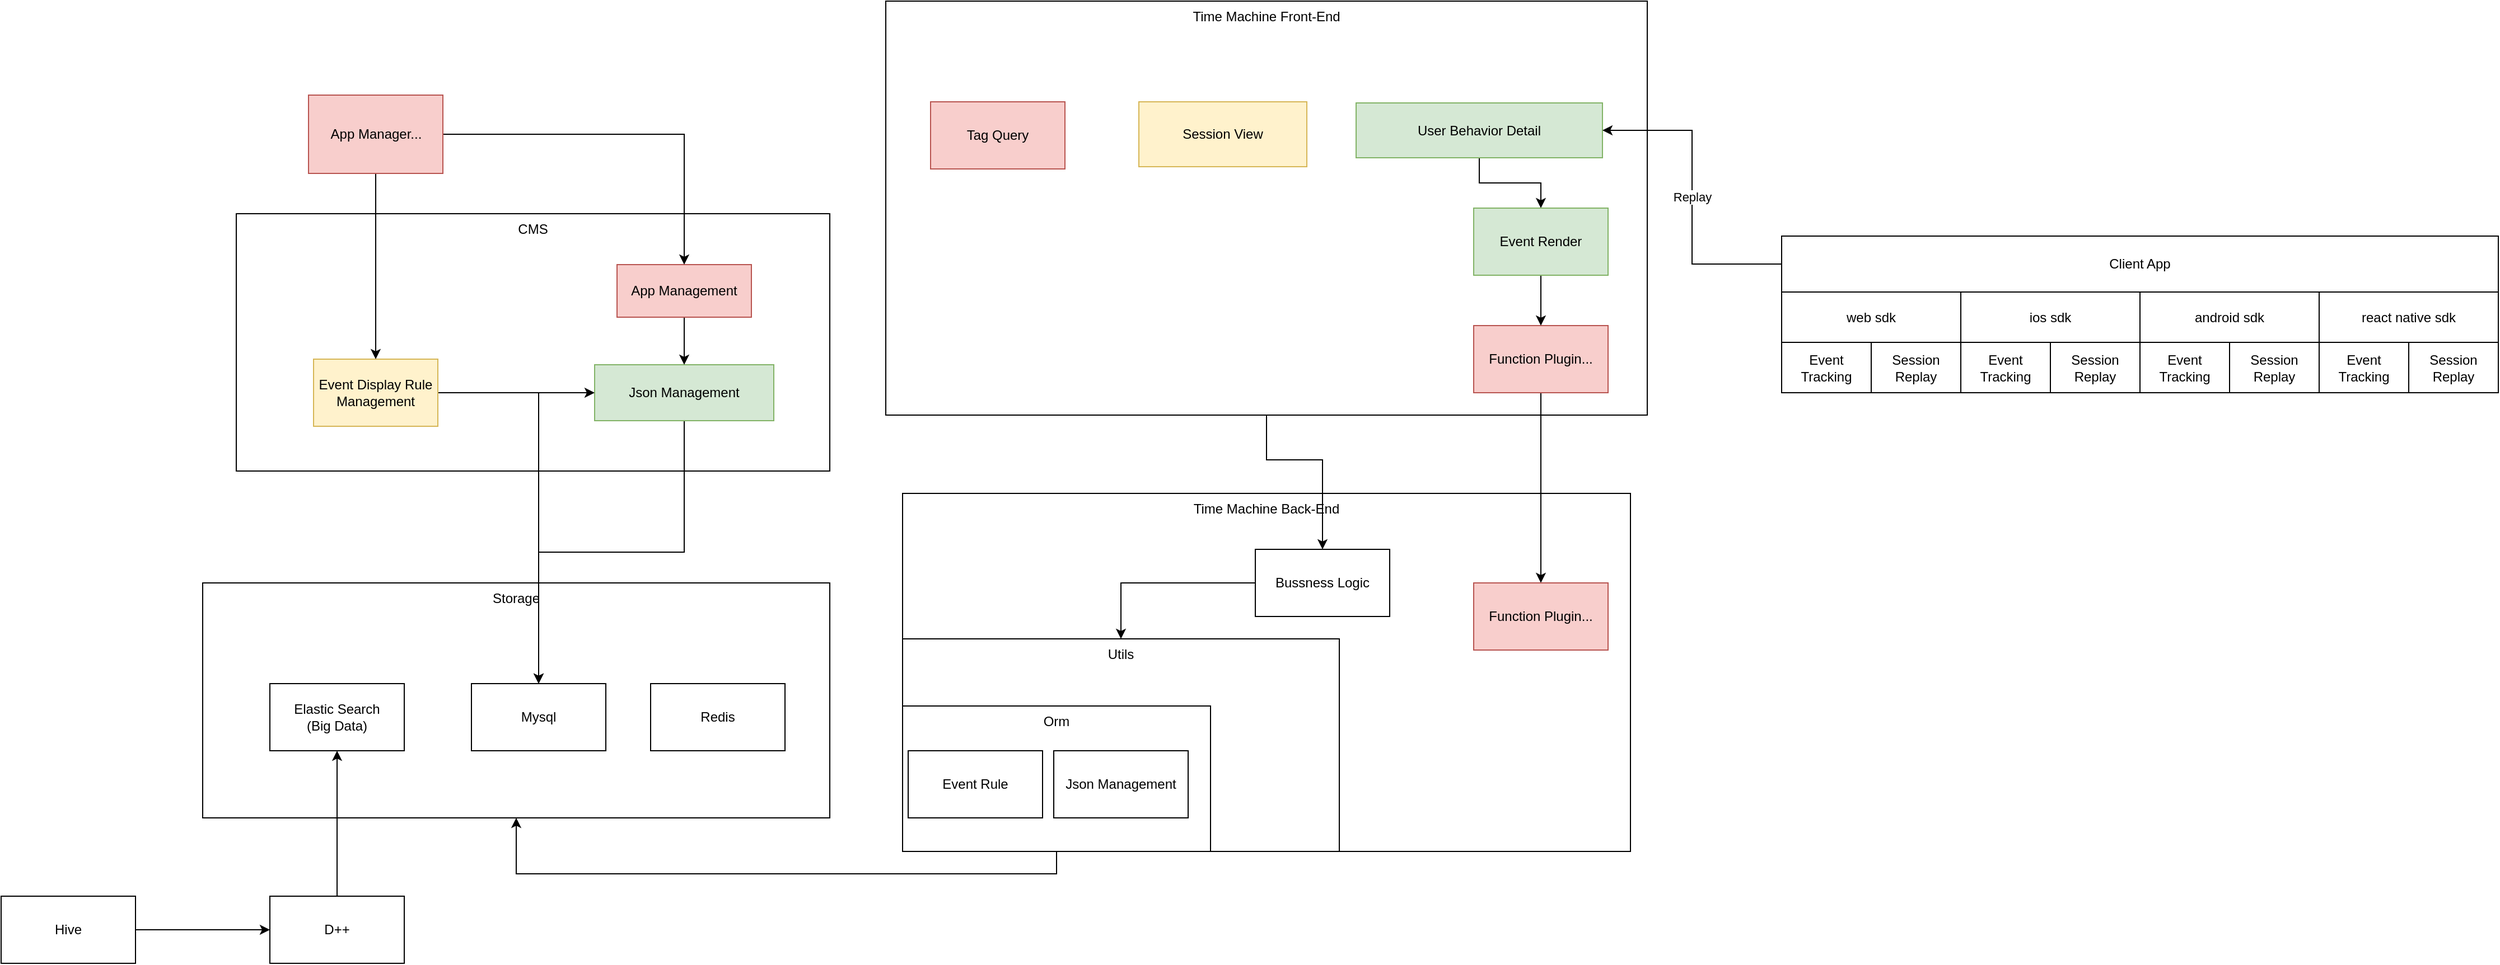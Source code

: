 <mxfile pages="1" version="11.2.4" type="github"><diagram id="bP3P4FXb_5J4TrEZQYwH" name="Page-1"><mxGraphModel dx="2436" dy="1645" grid="1" gridSize="10" guides="1" tooltips="1" connect="1" arrows="1" fold="1" page="1" pageScale="1" pageWidth="827" pageHeight="1169" math="0" shadow="0"><root><mxCell id="0"/><mxCell id="1" parent="0"/><mxCell id="wtptLM6L2ySSY_eZXbWe-58" value="Time Machine Back-End" style="rounded=0;whiteSpace=wrap;html=1;verticalAlign=top;" parent="1" vertex="1"><mxGeometry x="-775" y="280" width="650" height="320" as="geometry"/></mxCell><mxCell id="gairNj1TGJocdjv7lr5F-32" value="Utils" style="rounded=0;whiteSpace=wrap;html=1;labelBackgroundColor=none;verticalAlign=top;" vertex="1" parent="1"><mxGeometry x="-775" y="410" width="390" height="190" as="geometry"/></mxCell><mxCell id="wtptLM6L2ySSY_eZXbWe-74" value="Storage" style="rounded=0;whiteSpace=wrap;html=1;verticalAlign=top;" parent="1" vertex="1"><mxGeometry x="-1400" y="360" width="560" height="210" as="geometry"/></mxCell><mxCell id="gairNj1TGJocdjv7lr5F-39" style="edgeStyle=orthogonalEdgeStyle;rounded=0;orthogonalLoop=1;jettySize=auto;html=1;exitX=0.5;exitY=1;exitDx=0;exitDy=0;entryX=0.5;entryY=1;entryDx=0;entryDy=0;" edge="1" parent="1" source="gairNj1TGJocdjv7lr5F-22" target="wtptLM6L2ySSY_eZXbWe-74"><mxGeometry relative="1" as="geometry"/></mxCell><mxCell id="gairNj1TGJocdjv7lr5F-22" value="Orm" style="rounded=0;whiteSpace=wrap;html=1;labelBackgroundColor=none;verticalAlign=top;" vertex="1" parent="1"><mxGeometry x="-775" y="470" width="275" height="130" as="geometry"/></mxCell><mxCell id="wtptLM6L2ySSY_eZXbWe-41" value="CMS" style="rounded=0;whiteSpace=wrap;html=1;verticalAlign=top;" parent="1" vertex="1"><mxGeometry x="-1370" y="30" width="530" height="230" as="geometry"/></mxCell><mxCell id="wtptLM6L2ySSY_eZXbWe-14" value="web sdk" style="rounded=0;whiteSpace=wrap;html=1;" parent="1" vertex="1"><mxGeometry x="10" y="100" width="160" height="45" as="geometry"/></mxCell><mxCell id="wtptLM6L2ySSY_eZXbWe-19" value="Session&lt;br&gt;Replay" style="rounded=0;whiteSpace=wrap;html=1;" parent="1" vertex="1"><mxGeometry x="90" y="145" width="80" height="45" as="geometry"/></mxCell><mxCell id="wtptLM6L2ySSY_eZXbWe-23" value="Client App" style="rounded=0;whiteSpace=wrap;html=1;" parent="1" vertex="1"><mxGeometry x="10" y="50" width="640" height="50" as="geometry"/></mxCell><mxCell id="wtptLM6L2ySSY_eZXbWe-24" value="Event Tracking" style="rounded=0;whiteSpace=wrap;html=1;" parent="1" vertex="1"><mxGeometry x="10" y="145" width="80" height="45" as="geometry"/></mxCell><mxCell id="wtptLM6L2ySSY_eZXbWe-27" value="ios sdk" style="rounded=0;whiteSpace=wrap;html=1;" parent="1" vertex="1"><mxGeometry x="170" y="100" width="160" height="45" as="geometry"/></mxCell><mxCell id="wtptLM6L2ySSY_eZXbWe-28" value="Session&lt;br&gt;Replay" style="rounded=0;whiteSpace=wrap;html=1;" parent="1" vertex="1"><mxGeometry x="250" y="145" width="80" height="45" as="geometry"/></mxCell><mxCell id="wtptLM6L2ySSY_eZXbWe-29" value="Event Tracking" style="rounded=0;whiteSpace=wrap;html=1;" parent="1" vertex="1"><mxGeometry x="170" y="145" width="80" height="45" as="geometry"/></mxCell><mxCell id="wtptLM6L2ySSY_eZXbWe-30" value="android sdk" style="rounded=0;whiteSpace=wrap;html=1;" parent="1" vertex="1"><mxGeometry x="330" y="100" width="160" height="45" as="geometry"/></mxCell><mxCell id="wtptLM6L2ySSY_eZXbWe-31" value="Session&lt;br&gt;Replay" style="rounded=0;whiteSpace=wrap;html=1;" parent="1" vertex="1"><mxGeometry x="410" y="145" width="80" height="45" as="geometry"/></mxCell><mxCell id="wtptLM6L2ySSY_eZXbWe-32" value="Event Tracking" style="rounded=0;whiteSpace=wrap;html=1;" parent="1" vertex="1"><mxGeometry x="330" y="145" width="80" height="45" as="geometry"/></mxCell><mxCell id="wtptLM6L2ySSY_eZXbWe-35" value="react native sdk" style="rounded=0;whiteSpace=wrap;html=1;" parent="1" vertex="1"><mxGeometry x="490" y="100" width="160" height="45" as="geometry"/></mxCell><mxCell id="wtptLM6L2ySSY_eZXbWe-36" value="Session&lt;br&gt;Replay" style="rounded=0;whiteSpace=wrap;html=1;" parent="1" vertex="1"><mxGeometry x="570" y="145" width="80" height="45" as="geometry"/></mxCell><mxCell id="wtptLM6L2ySSY_eZXbWe-37" value="Event Tracking" style="rounded=0;whiteSpace=wrap;html=1;" parent="1" vertex="1"><mxGeometry x="490" y="145" width="80" height="45" as="geometry"/></mxCell><mxCell id="gairNj1TGJocdjv7lr5F-28" style="edgeStyle=orthogonalEdgeStyle;rounded=0;orthogonalLoop=1;jettySize=auto;html=1;exitX=0.5;exitY=1;exitDx=0;exitDy=0;" edge="1" parent="1" source="wtptLM6L2ySSY_eZXbWe-39" target="wtptLM6L2ySSY_eZXbWe-73"><mxGeometry relative="1" as="geometry"><Array as="points"><mxPoint x="-450" y="250"/><mxPoint x="-400" y="250"/></Array></mxGeometry></mxCell><mxCell id="wtptLM6L2ySSY_eZXbWe-39" value="Time Machine Front-End" style="rounded=0;whiteSpace=wrap;html=1;horizontal=1;verticalAlign=top;" parent="1" vertex="1"><mxGeometry x="-790" y="-160" width="680" height="370" as="geometry"/></mxCell><mxCell id="wtptLM6L2ySSY_eZXbWe-42" value="Session View" style="rounded=0;whiteSpace=wrap;html=1;fillColor=#fff2cc;strokeColor=#d6b656;" parent="1" vertex="1"><mxGeometry x="-564" y="-70" width="150" height="58" as="geometry"/></mxCell><mxCell id="gairNj1TGJocdjv7lr5F-14" style="edgeStyle=orthogonalEdgeStyle;rounded=0;orthogonalLoop=1;jettySize=auto;html=1;entryX=0.5;entryY=0;entryDx=0;entryDy=0;" edge="1" parent="1" source="wtptLM6L2ySSY_eZXbWe-45" target="gairNj1TGJocdjv7lr5F-13"><mxGeometry relative="1" as="geometry"/></mxCell><mxCell id="wtptLM6L2ySSY_eZXbWe-45" value="User Behavior Detail" style="rounded=0;whiteSpace=wrap;html=1;fillColor=#d5e8d4;strokeColor=#82b366;" parent="1" vertex="1"><mxGeometry x="-370" y="-69" width="220" height="49" as="geometry"/></mxCell><mxCell id="gairNj1TGJocdjv7lr5F-16" style="edgeStyle=orthogonalEdgeStyle;rounded=0;orthogonalLoop=1;jettySize=auto;html=1;exitX=0.5;exitY=1;exitDx=0;exitDy=0;" edge="1" parent="1" source="wtptLM6L2ySSY_eZXbWe-46" target="wtptLM6L2ySSY_eZXbWe-71"><mxGeometry relative="1" as="geometry"/></mxCell><mxCell id="wtptLM6L2ySSY_eZXbWe-46" value="Json Management" style="rounded=0;whiteSpace=wrap;html=1;fillColor=#d5e8d4;strokeColor=#82b366;" parent="1" vertex="1"><mxGeometry x="-1050" y="165" width="160" height="50" as="geometry"/></mxCell><mxCell id="gairNj1TGJocdjv7lr5F-17" style="edgeStyle=orthogonalEdgeStyle;rounded=0;orthogonalLoop=1;jettySize=auto;html=1;" edge="1" parent="1" source="wtptLM6L2ySSY_eZXbWe-47" target="wtptLM6L2ySSY_eZXbWe-71"><mxGeometry relative="1" as="geometry"/></mxCell><mxCell id="gairNj1TGJocdjv7lr5F-20" style="edgeStyle=orthogonalEdgeStyle;rounded=0;orthogonalLoop=1;jettySize=auto;html=1;" edge="1" parent="1" source="wtptLM6L2ySSY_eZXbWe-47" target="wtptLM6L2ySSY_eZXbWe-46"><mxGeometry relative="1" as="geometry"/></mxCell><mxCell id="wtptLM6L2ySSY_eZXbWe-47" value="Event Display Rule Management" style="rounded=0;whiteSpace=wrap;html=1;fillColor=#fff2cc;strokeColor=#d6b656;" parent="1" vertex="1"><mxGeometry x="-1301" y="160" width="111" height="60" as="geometry"/></mxCell><mxCell id="gairNj1TGJocdjv7lr5F-18" style="edgeStyle=orthogonalEdgeStyle;rounded=0;orthogonalLoop=1;jettySize=auto;html=1;" edge="1" parent="1" source="wtptLM6L2ySSY_eZXbWe-49" target="wtptLM6L2ySSY_eZXbWe-46"><mxGeometry relative="1" as="geometry"/></mxCell><mxCell id="wtptLM6L2ySSY_eZXbWe-49" value="App Management" style="rounded=0;whiteSpace=wrap;html=1;fillColor=#f8cecc;strokeColor=#b85450;" parent="1" vertex="1"><mxGeometry x="-1030" y="75.5" width="120" height="47" as="geometry"/></mxCell><mxCell id="wtptLM6L2ySSY_eZXbWe-56" value="Event Rule" style="rounded=0;whiteSpace=wrap;html=1;" parent="1" vertex="1"><mxGeometry x="-770" y="510" width="120" height="60" as="geometry"/></mxCell><mxCell id="wtptLM6L2ySSY_eZXbWe-68" value="Redis" style="rounded=0;whiteSpace=wrap;html=1;" parent="1" vertex="1"><mxGeometry x="-1000" y="450" width="120" height="60" as="geometry"/></mxCell><mxCell id="wtptLM6L2ySSY_eZXbWe-71" value="Mysql" style="rounded=0;whiteSpace=wrap;html=1;" parent="1" vertex="1"><mxGeometry x="-1160" y="450" width="120" height="60" as="geometry"/></mxCell><mxCell id="wtptLM6L2ySSY_eZXbWe-72" value="Elastic Search&lt;br&gt;(Big Data)" style="rounded=0;whiteSpace=wrap;html=1;" parent="1" vertex="1"><mxGeometry x="-1340" y="450" width="120" height="60" as="geometry"/></mxCell><mxCell id="gairNj1TGJocdjv7lr5F-37" style="edgeStyle=orthogonalEdgeStyle;rounded=0;orthogonalLoop=1;jettySize=auto;html=1;exitX=0;exitY=0.5;exitDx=0;exitDy=0;" edge="1" parent="1" source="wtptLM6L2ySSY_eZXbWe-73" target="gairNj1TGJocdjv7lr5F-32"><mxGeometry relative="1" as="geometry"/></mxCell><mxCell id="wtptLM6L2ySSY_eZXbWe-73" value="Bussness Logic" style="rounded=0;whiteSpace=wrap;html=1;" parent="1" vertex="1"><mxGeometry x="-460" y="330" width="120" height="60" as="geometry"/></mxCell><mxCell id="gairNj1TGJocdjv7lr5F-1" value="Tag Query" style="rounded=0;whiteSpace=wrap;html=1;labelBackgroundColor=none;fillColor=#f8cecc;strokeColor=#b85450;" vertex="1" parent="1"><mxGeometry x="-750" y="-70" width="120" height="60" as="geometry"/></mxCell><mxCell id="wtptLM6L2ySSY_eZXbWe-55" value="Replay" style="edgeStyle=orthogonalEdgeStyle;rounded=0;orthogonalLoop=1;jettySize=auto;html=1;exitX=0;exitY=0.5;exitDx=0;exitDy=0;entryX=1;entryY=0.5;entryDx=0;entryDy=0;" parent="1" source="wtptLM6L2ySSY_eZXbWe-23" target="wtptLM6L2ySSY_eZXbWe-45" edge="1"><mxGeometry relative="1" as="geometry"/></mxCell><mxCell id="gairNj1TGJocdjv7lr5F-9" style="edgeStyle=orthogonalEdgeStyle;rounded=0;orthogonalLoop=1;jettySize=auto;html=1;exitX=0.5;exitY=1;exitDx=0;exitDy=0;" edge="1" parent="1" source="gairNj1TGJocdjv7lr5F-6" target="gairNj1TGJocdjv7lr5F-7"><mxGeometry relative="1" as="geometry"/></mxCell><mxCell id="gairNj1TGJocdjv7lr5F-6" value="Function Plugin..." style="rounded=0;whiteSpace=wrap;html=1;fillColor=#f8cecc;strokeColor=#b85450;" vertex="1" parent="1"><mxGeometry x="-265" y="130" width="120" height="60" as="geometry"/></mxCell><mxCell id="gairNj1TGJocdjv7lr5F-7" value="Function Plugin..." style="rounded=0;whiteSpace=wrap;html=1;fillColor=#f8cecc;strokeColor=#b85450;" vertex="1" parent="1"><mxGeometry x="-265" y="360" width="120" height="60" as="geometry"/></mxCell><mxCell id="gairNj1TGJocdjv7lr5F-15" style="edgeStyle=orthogonalEdgeStyle;rounded=0;orthogonalLoop=1;jettySize=auto;html=1;" edge="1" parent="1" source="gairNj1TGJocdjv7lr5F-13" target="gairNj1TGJocdjv7lr5F-6"><mxGeometry relative="1" as="geometry"/></mxCell><mxCell id="gairNj1TGJocdjv7lr5F-13" value="Event Render" style="rounded=0;whiteSpace=wrap;html=1;labelBackgroundColor=none;fillColor=#d5e8d4;strokeColor=#82b366;" vertex="1" parent="1"><mxGeometry x="-265" y="25" width="120" height="60" as="geometry"/></mxCell><mxCell id="gairNj1TGJocdjv7lr5F-21" value="Json Management" style="rounded=0;whiteSpace=wrap;html=1;labelBackgroundColor=none;" vertex="1" parent="1"><mxGeometry x="-640" y="510" width="120" height="60" as="geometry"/></mxCell><mxCell id="gairNj1TGJocdjv7lr5F-35" style="edgeStyle=orthogonalEdgeStyle;rounded=0;orthogonalLoop=1;jettySize=auto;html=1;exitX=0.5;exitY=1;exitDx=0;exitDy=0;" edge="1" parent="1" source="wtptLM6L2ySSY_eZXbWe-73" target="wtptLM6L2ySSY_eZXbWe-73"><mxGeometry relative="1" as="geometry"/></mxCell><mxCell id="gairNj1TGJocdjv7lr5F-42" style="edgeStyle=orthogonalEdgeStyle;rounded=0;orthogonalLoop=1;jettySize=auto;html=1;exitX=0.5;exitY=0;exitDx=0;exitDy=0;entryX=0.5;entryY=1;entryDx=0;entryDy=0;" edge="1" parent="1" source="gairNj1TGJocdjv7lr5F-40" target="wtptLM6L2ySSY_eZXbWe-72"><mxGeometry relative="1" as="geometry"/></mxCell><mxCell id="gairNj1TGJocdjv7lr5F-40" value="D++" style="rounded=0;whiteSpace=wrap;html=1;labelBackgroundColor=none;" vertex="1" parent="1"><mxGeometry x="-1340" y="640" width="120" height="60" as="geometry"/></mxCell><mxCell id="gairNj1TGJocdjv7lr5F-44" style="edgeStyle=orthogonalEdgeStyle;rounded=0;orthogonalLoop=1;jettySize=auto;html=1;exitX=1;exitY=0.5;exitDx=0;exitDy=0;entryX=0;entryY=0.5;entryDx=0;entryDy=0;" edge="1" parent="1" source="gairNj1TGJocdjv7lr5F-43" target="gairNj1TGJocdjv7lr5F-40"><mxGeometry relative="1" as="geometry"/></mxCell><mxCell id="gairNj1TGJocdjv7lr5F-43" value="Hive" style="rounded=0;whiteSpace=wrap;html=1;labelBackgroundColor=none;" vertex="1" parent="1"><mxGeometry x="-1580" y="640" width="120" height="60" as="geometry"/></mxCell><mxCell id="gairNj1TGJocdjv7lr5F-48" style="edgeStyle=orthogonalEdgeStyle;rounded=0;orthogonalLoop=1;jettySize=auto;html=1;" edge="1" parent="1" source="gairNj1TGJocdjv7lr5F-47" target="wtptLM6L2ySSY_eZXbWe-47"><mxGeometry relative="1" as="geometry"/></mxCell><mxCell id="gairNj1TGJocdjv7lr5F-49" style="edgeStyle=orthogonalEdgeStyle;rounded=0;orthogonalLoop=1;jettySize=auto;html=1;" edge="1" parent="1" source="gairNj1TGJocdjv7lr5F-47" target="wtptLM6L2ySSY_eZXbWe-49"><mxGeometry relative="1" as="geometry"/></mxCell><mxCell id="gairNj1TGJocdjv7lr5F-47" value="App Manager..." style="rounded=0;whiteSpace=wrap;html=1;labelBackgroundColor=none;fillColor=#f8cecc;strokeColor=#b85450;" vertex="1" parent="1"><mxGeometry x="-1305.5" y="-76" width="120" height="70" as="geometry"/></mxCell></root></mxGraphModel></diagram></mxfile>